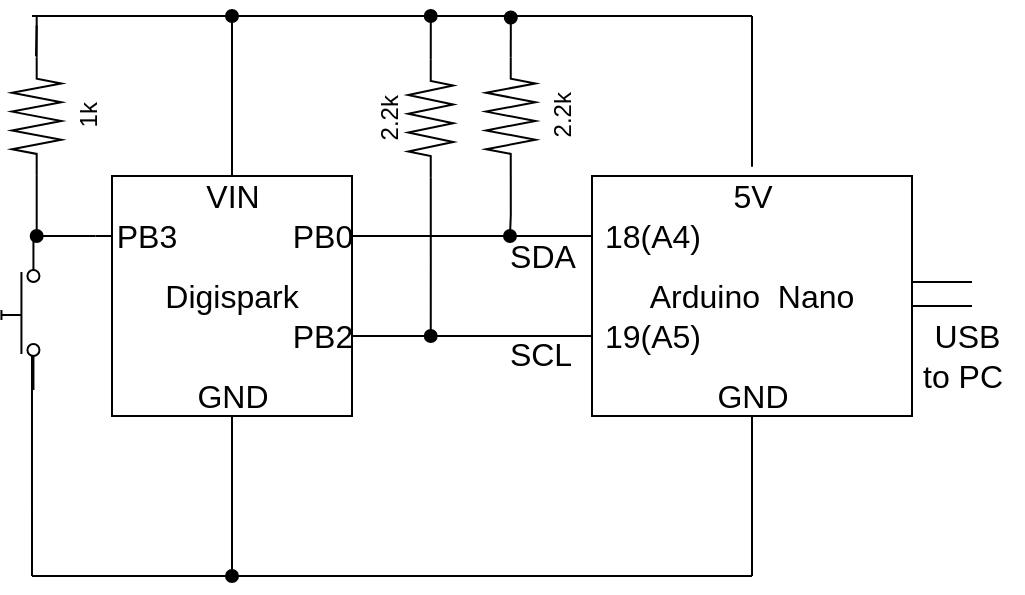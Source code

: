 <mxfile version="14.9.4" type="github"><diagram name="Page-1" id="7e0a89b8-554c-2b80-1dc8-d5c74ca68de4"><mxGraphModel dx="614" dy="533" grid="1" gridSize="10" guides="1" tooltips="1" connect="1" arrows="1" fold="1" page="1" pageScale="1" pageWidth="1169" pageHeight="827" background="none" math="0" shadow="0"><root><mxCell id="0"/><mxCell id="1" parent="0"/><mxCell id="J6a4KiZPqhLAwY7OJ4Cq-1" value="&lt;font style=&quot;font-size: 16px&quot;&gt;Digispark&lt;/font&gt;" style="whiteSpace=wrap;html=1;aspect=fixed;" parent="1" vertex="1"><mxGeometry x="160" y="160" width="120" height="120" as="geometry"/></mxCell><mxCell id="J6a4KiZPqhLAwY7OJ4Cq-2" value="Arduino &amp;nbsp;Nano" style="rounded=0;whiteSpace=wrap;html=1;fontSize=16;" parent="1" vertex="1"><mxGeometry x="400" y="160" width="160" height="120" as="geometry"/></mxCell><mxCell id="J6a4KiZPqhLAwY7OJ4Cq-3" value="" style="endArrow=none;html=1;rounded=0;exitX=1;exitY=0.25;exitDx=0;exitDy=0;entryX=0;entryY=0.25;entryDx=0;entryDy=0;" parent="1" source="J6a4KiZPqhLAwY7OJ4Cq-1" target="J6a4KiZPqhLAwY7OJ4Cq-2" edge="1"><mxGeometry width="50" height="50" relative="1" as="geometry"><mxPoint x="290" y="200" as="sourcePoint"/><mxPoint x="390" y="210" as="targetPoint"/><Array as="points"/></mxGeometry></mxCell><mxCell id="J6a4KiZPqhLAwY7OJ4Cq-4" value="" style="endArrow=none;html=1;rounded=0;exitX=1;exitY=0.25;exitDx=0;exitDy=0;entryX=0;entryY=0.25;entryDx=0;entryDy=0;" parent="1" edge="1"><mxGeometry width="50" height="50" relative="1" as="geometry"><mxPoint x="280" y="190" as="sourcePoint"/><mxPoint x="400" y="190" as="targetPoint"/><Array as="points"/></mxGeometry></mxCell><mxCell id="J6a4KiZPqhLAwY7OJ4Cq-5" value="" style="endArrow=none;html=1;rounded=0;exitX=1;exitY=0.25;exitDx=0;exitDy=0;entryX=0;entryY=0.25;entryDx=0;entryDy=0;" parent="1" edge="1"><mxGeometry width="50" height="50" relative="1" as="geometry"><mxPoint x="280" y="240" as="sourcePoint"/><mxPoint x="400" y="240" as="targetPoint"/><Array as="points"><mxPoint x="330" y="240"/></Array></mxGeometry></mxCell><mxCell id="J6a4KiZPqhLAwY7OJ4Cq-15" style="edgeStyle=orthogonalEdgeStyle;rounded=0;orthogonalLoop=1;jettySize=auto;html=1;startArrow=none;startFill=0;endArrow=oval;endFill=1;" parent="1" source="J6a4KiZPqhLAwY7OJ4Cq-6" edge="1"><mxGeometry relative="1" as="geometry"><mxPoint x="319.375" y="240" as="targetPoint"/></mxGeometry></mxCell><mxCell id="J6a4KiZPqhLAwY7OJ4Cq-29" style="edgeStyle=orthogonalEdgeStyle;rounded=0;orthogonalLoop=1;jettySize=auto;html=1;startArrow=none;startFill=0;endArrow=oval;endFill=1;" parent="1" source="J6a4KiZPqhLAwY7OJ4Cq-6" edge="1"><mxGeometry relative="1" as="geometry"><mxPoint x="319.375" y="80" as="targetPoint"/></mxGeometry></mxCell><mxCell id="J6a4KiZPqhLAwY7OJ4Cq-6" value="2.2k" style="pointerEvents=1;verticalLabelPosition=top;shadow=0;dashed=0;align=center;html=1;verticalAlign=bottom;shape=mxgraph.electrical.resistors.resistor_2;rotation=-90;labelPosition=center;" parent="1" vertex="1"><mxGeometry x="290" y="120" width="58.75" height="22.5" as="geometry"/></mxCell><mxCell id="J6a4KiZPqhLAwY7OJ4Cq-16" style="edgeStyle=orthogonalEdgeStyle;rounded=0;orthogonalLoop=1;jettySize=auto;html=1;startArrow=none;startFill=0;endArrow=oval;endFill=1;" parent="1" source="J6a4KiZPqhLAwY7OJ4Cq-7" edge="1"><mxGeometry relative="1" as="geometry"><mxPoint x="359" y="190" as="targetPoint"/></mxGeometry></mxCell><mxCell id="J6a4KiZPqhLAwY7OJ4Cq-30" style="edgeStyle=orthogonalEdgeStyle;rounded=0;orthogonalLoop=1;jettySize=auto;html=1;startArrow=none;startFill=0;endArrow=oval;endFill=1;" parent="1" source="J6a4KiZPqhLAwY7OJ4Cq-7" edge="1"><mxGeometry relative="1" as="geometry"><mxPoint x="359.375" y="80" as="targetPoint"/></mxGeometry></mxCell><mxCell id="J6a4KiZPqhLAwY7OJ4Cq-7" value="2.2k" style="pointerEvents=1;verticalLabelPosition=bottom;shadow=0;dashed=0;align=center;html=1;verticalAlign=top;shape=mxgraph.electrical.resistors.resistor_2;rotation=-90;labelPosition=center;" parent="1" vertex="1"><mxGeometry x="330" y="117.81" width="58.75" height="24.69" as="geometry"/></mxCell><mxCell id="J6a4KiZPqhLAwY7OJ4Cq-19" value="" style="pointerEvents=1;verticalLabelPosition=bottom;shadow=0;dashed=0;align=center;html=1;verticalAlign=top;shape=mxgraph.electrical.electro-mechanical.push_switch_no;rotation=-90;" parent="1" vertex="1"><mxGeometry x="76.72" y="220" width="75" height="19" as="geometry"/></mxCell><mxCell id="J6a4KiZPqhLAwY7OJ4Cq-22" style="edgeStyle=orthogonalEdgeStyle;rounded=0;orthogonalLoop=1;jettySize=auto;html=1;startArrow=none;startFill=0;endArrow=oval;endFill=1;exitX=0;exitY=0.5;exitDx=0;exitDy=0;exitPerimeter=0;" parent="1" source="J6a4KiZPqhLAwY7OJ4Cq-45" edge="1"><mxGeometry relative="1" as="geometry"><mxPoint x="122.345" y="190" as="targetPoint"/><mxPoint x="122.315" y="161.72" as="sourcePoint"/></mxGeometry></mxCell><mxCell id="J6a4KiZPqhLAwY7OJ4Cq-28" style="rounded=0;orthogonalLoop=1;jettySize=auto;html=1;startArrow=none;startFill=0;endArrow=none;endFill=0;" parent="1" edge="1"><mxGeometry relative="1" as="geometry"><mxPoint x="480" y="80" as="targetPoint"/><mxPoint x="120" y="80" as="sourcePoint"/></mxGeometry></mxCell><mxCell id="J6a4KiZPqhLAwY7OJ4Cq-44" style="edgeStyle=none;rounded=0;orthogonalLoop=1;jettySize=auto;html=1;startArrow=none;startFill=0;endArrow=none;endFill=0;targetPerimeterSpacing=1;entryX=1;entryY=0.5;entryDx=0;entryDy=0;entryPerimeter=0;" parent="1" edge="1"><mxGeometry relative="1" as="geometry"><mxPoint x="122.345" y="84.69" as="targetPoint"/><mxPoint x="122" y="100" as="sourcePoint"/></mxGeometry></mxCell><mxCell id="J6a4KiZPqhLAwY7OJ4Cq-21" value="" style="endArrow=none;html=1;startArrow=none;" parent="1" source="J6a4KiZPqhLAwY7OJ4Cq-63" edge="1"><mxGeometry width="50" height="50" relative="1" as="geometry"><mxPoint x="120" y="190" as="sourcePoint"/><mxPoint x="160" y="190" as="targetPoint"/></mxGeometry></mxCell><mxCell id="J6a4KiZPqhLAwY7OJ4Cq-23" value="" style="endArrow=none;html=1;entryX=0.5;entryY=1;entryDx=0;entryDy=0;targetPerimeterSpacing=1;startArrow=none;startFill=1;" parent="1" source="J6a4KiZPqhLAwY7OJ4Cq-59" target="J6a4KiZPqhLAwY7OJ4Cq-1" edge="1"><mxGeometry width="50" height="50" relative="1" as="geometry"><mxPoint x="220" y="360" as="sourcePoint"/><mxPoint x="390" y="210" as="targetPoint"/></mxGeometry></mxCell><mxCell id="J6a4KiZPqhLAwY7OJ4Cq-26" value="" style="endArrow=none;html=1;" parent="1" edge="1"><mxGeometry width="50" height="50" relative="1" as="geometry"><mxPoint x="480" y="360" as="sourcePoint"/><mxPoint x="480" y="280" as="targetPoint"/></mxGeometry></mxCell><mxCell id="J6a4KiZPqhLAwY7OJ4Cq-31" value="" style="endArrow=none;html=1;" parent="1" edge="1"><mxGeometry width="50" height="50" relative="1" as="geometry"><mxPoint x="480" y="80" as="sourcePoint"/><mxPoint x="480" y="80" as="targetPoint"/><Array as="points"><mxPoint x="480" y="160"/></Array></mxGeometry></mxCell><mxCell id="J6a4KiZPqhLAwY7OJ4Cq-35" value="" style="endArrow=none;html=1;entryX=0.227;entryY=0.804;entryDx=0;entryDy=0;entryPerimeter=0;" parent="1" target="J6a4KiZPqhLAwY7OJ4Cq-19" edge="1"><mxGeometry width="50" height="50" relative="1" as="geometry"><mxPoint x="120" y="360" as="sourcePoint"/><mxPoint x="120" y="270" as="targetPoint"/><Array as="points"/></mxGeometry></mxCell><mxCell id="J6a4KiZPqhLAwY7OJ4Cq-38" value="" style="shape=link;html=1;startArrow=none;startFill=0;endArrow=oval;endFill=1;width=12;" parent="1" edge="1"><mxGeometry width="100" relative="1" as="geometry"><mxPoint x="560" y="219" as="sourcePoint"/><mxPoint x="590" y="219" as="targetPoint"/><Array as="points"/></mxGeometry></mxCell><mxCell id="J6a4KiZPqhLAwY7OJ4Cq-39" value="" style="endArrow=none;html=1;" parent="1" edge="1"><mxGeometry width="50" height="50" relative="1" as="geometry"><mxPoint x="120" y="360" as="sourcePoint"/><mxPoint x="480" y="360" as="targetPoint"/></mxGeometry></mxCell><mxCell id="J6a4KiZPqhLAwY7OJ4Cq-46" style="edgeStyle=none;rounded=0;orthogonalLoop=1;jettySize=auto;html=1;startArrow=none;startFill=0;endArrow=none;endFill=0;targetPerimeterSpacing=1;" parent="1" source="J6a4KiZPqhLAwY7OJ4Cq-45" edge="1"><mxGeometry relative="1" as="geometry"><mxPoint x="122.345" y="80" as="targetPoint"/></mxGeometry></mxCell><mxCell id="J6a4KiZPqhLAwY7OJ4Cq-45" value="1k" style="pointerEvents=1;verticalLabelPosition=bottom;shadow=0;dashed=0;align=center;html=1;verticalAlign=top;shape=mxgraph.electrical.resistors.resistor_2;rotation=-90;" parent="1" vertex="1"><mxGeometry x="92.97" y="117.81" width="58.75" height="24.69" as="geometry"/></mxCell><mxCell id="J6a4KiZPqhLAwY7OJ4Cq-55" value="" style="endArrow=oval;html=1;fontSize=16;exitX=0.5;exitY=0;exitDx=0;exitDy=0;endFill=1;" parent="1" source="J6a4KiZPqhLAwY7OJ4Cq-1" edge="1"><mxGeometry width="50" height="50" relative="1" as="geometry"><mxPoint x="340" y="240" as="sourcePoint"/><mxPoint x="220" y="80" as="targetPoint"/></mxGeometry></mxCell><mxCell id="J6a4KiZPqhLAwY7OJ4Cq-56" value="VIN" style="text;html=1;resizable=0;autosize=1;align=center;verticalAlign=middle;points=[];fillColor=none;strokeColor=none;rounded=0;fontSize=16;" parent="1" vertex="1"><mxGeometry x="200" y="160" width="40" height="20" as="geometry"/></mxCell><mxCell id="J6a4KiZPqhLAwY7OJ4Cq-58" value="5V" style="text;html=1;resizable=0;autosize=1;align=center;verticalAlign=middle;points=[];fillColor=none;strokeColor=none;rounded=0;fontSize=16;" parent="1" vertex="1"><mxGeometry x="460" y="160" width="40" height="20" as="geometry"/></mxCell><mxCell id="J6a4KiZPqhLAwY7OJ4Cq-59" value="GND" style="text;html=1;resizable=0;autosize=1;align=center;verticalAlign=middle;points=[];fillColor=none;strokeColor=none;rounded=0;fontSize=16;" parent="1" vertex="1"><mxGeometry x="195" y="260" width="50" height="20" as="geometry"/></mxCell><mxCell id="J6a4KiZPqhLAwY7OJ4Cq-60" value="" style="endArrow=none;html=1;entryX=0.5;entryY=1;entryDx=0;entryDy=0;startArrow=oval;startFill=1;" parent="1" target="J6a4KiZPqhLAwY7OJ4Cq-59" edge="1"><mxGeometry width="50" height="50" relative="1" as="geometry"><mxPoint x="220" y="360" as="sourcePoint"/><mxPoint x="220" y="280" as="targetPoint"/></mxGeometry></mxCell><mxCell id="J6a4KiZPqhLAwY7OJ4Cq-61" value="GND" style="text;html=1;resizable=0;autosize=1;align=center;verticalAlign=middle;points=[];fillColor=none;strokeColor=none;rounded=0;fontSize=16;" parent="1" vertex="1"><mxGeometry x="455" y="260" width="50" height="20" as="geometry"/></mxCell><mxCell id="J6a4KiZPqhLAwY7OJ4Cq-62" value="&amp;nbsp;USB&lt;br&gt;to PC" style="text;html=1;resizable=0;autosize=1;align=center;verticalAlign=middle;points=[];fillColor=none;strokeColor=none;rounded=0;fontSize=16;" parent="1" vertex="1"><mxGeometry x="555" y="230" width="60" height="40" as="geometry"/></mxCell><mxCell id="J6a4KiZPqhLAwY7OJ4Cq-63" value="PB3" style="text;html=1;resizable=0;autosize=1;align=center;verticalAlign=middle;points=[];fillColor=none;strokeColor=none;rounded=0;fontSize=16;" parent="1" vertex="1"><mxGeometry x="151.72" y="180" width="50" height="20" as="geometry"/></mxCell><mxCell id="J6a4KiZPqhLAwY7OJ4Cq-64" value="" style="endArrow=none;html=1;" parent="1" target="J6a4KiZPqhLAwY7OJ4Cq-63" edge="1"><mxGeometry width="50" height="50" relative="1" as="geometry"><mxPoint x="120" y="190" as="sourcePoint"/><mxPoint x="160" y="190" as="targetPoint"/></mxGeometry></mxCell><mxCell id="J6a4KiZPqhLAwY7OJ4Cq-66" value="PB0" style="text;html=1;resizable=0;autosize=1;align=center;verticalAlign=middle;points=[];fillColor=none;strokeColor=none;rounded=0;fontSize=16;" parent="1" vertex="1"><mxGeometry x="240" y="180" width="50" height="20" as="geometry"/></mxCell><mxCell id="J6a4KiZPqhLAwY7OJ4Cq-67" value="PB2" style="text;html=1;resizable=0;autosize=1;align=center;verticalAlign=middle;points=[];fillColor=none;strokeColor=none;rounded=0;fontSize=16;" parent="1" vertex="1"><mxGeometry x="240" y="230" width="50" height="20" as="geometry"/></mxCell><mxCell id="J6a4KiZPqhLAwY7OJ4Cq-68" value="18(A4)" style="text;html=1;resizable=0;autosize=1;align=center;verticalAlign=middle;points=[];fillColor=none;strokeColor=none;rounded=0;fontSize=16;" parent="1" vertex="1"><mxGeometry x="400" y="180" width="60" height="20" as="geometry"/></mxCell><mxCell id="J6a4KiZPqhLAwY7OJ4Cq-69" value="19(A5)" style="text;html=1;resizable=0;autosize=1;align=center;verticalAlign=middle;points=[];fillColor=none;strokeColor=none;rounded=0;fontSize=16;" parent="1" vertex="1"><mxGeometry x="400" y="230" width="60" height="20" as="geometry"/></mxCell><mxCell id="J6a4KiZPqhLAwY7OJ4Cq-70" value="SDA" style="text;html=1;resizable=0;autosize=1;align=center;verticalAlign=middle;points=[];fillColor=none;strokeColor=none;rounded=0;fontSize=16;" parent="1" vertex="1"><mxGeometry x="350" y="190" width="50" height="20" as="geometry"/></mxCell><mxCell id="J6a4KiZPqhLAwY7OJ4Cq-71" value="SCL" style="text;html=1;resizable=0;autosize=1;align=center;verticalAlign=middle;points=[];fillColor=none;strokeColor=none;rounded=0;fontSize=16;" parent="1" vertex="1"><mxGeometry x="348.75" y="239" width="50" height="20" as="geometry"/></mxCell></root></mxGraphModel></diagram></mxfile>
